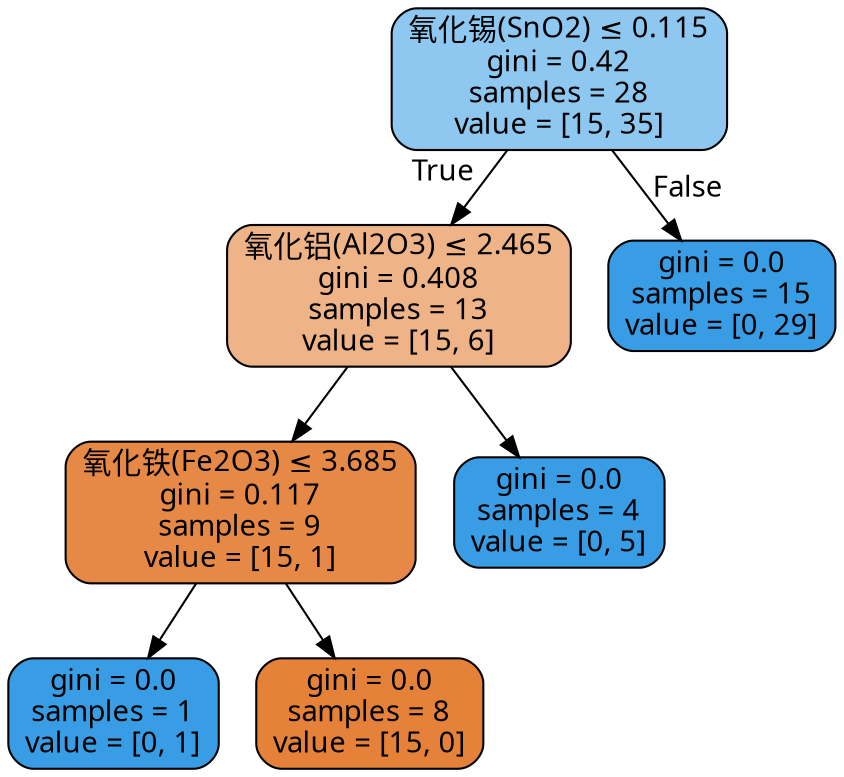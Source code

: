 digraph Tree {
node [shape=box, style="filled, rounded", color="black", fontname="DengXian"] ;
edge [fontname="DengXian"] ;
0 [label=<氧化锡(SnO2) &le; 0.115<br/>gini = 0.42<br/>samples = 28<br/>value = [15, 35]>, fillcolor="#8ec7f0"] ;
1 [label=<氧化铝(Al2O3) &le; 2.465<br/>gini = 0.408<br/>samples = 13<br/>value = [15, 6]>, fillcolor="#efb388"] ;
0 -> 1 [labeldistance=2.5, labelangle=45, headlabel="True"] ;
2 [label=<氧化铁(Fe2O3) &le; 3.685<br/>gini = 0.117<br/>samples = 9<br/>value = [15, 1]>, fillcolor="#e78946"] ;
1 -> 2 ;
3 [label=<gini = 0.0<br/>samples = 1<br/>value = [0, 1]>, fillcolor="#399de5"] ;
2 -> 3 ;
4 [label=<gini = 0.0<br/>samples = 8<br/>value = [15, 0]>, fillcolor="#e58139"] ;
2 -> 4 ;
5 [label=<gini = 0.0<br/>samples = 4<br/>value = [0, 5]>, fillcolor="#399de5"] ;
1 -> 5 ;
6 [label=<gini = 0.0<br/>samples = 15<br/>value = [0, 29]>, fillcolor="#399de5"] ;
0 -> 6 [labeldistance=2.5, labelangle=-45, headlabel="False"] ;
}